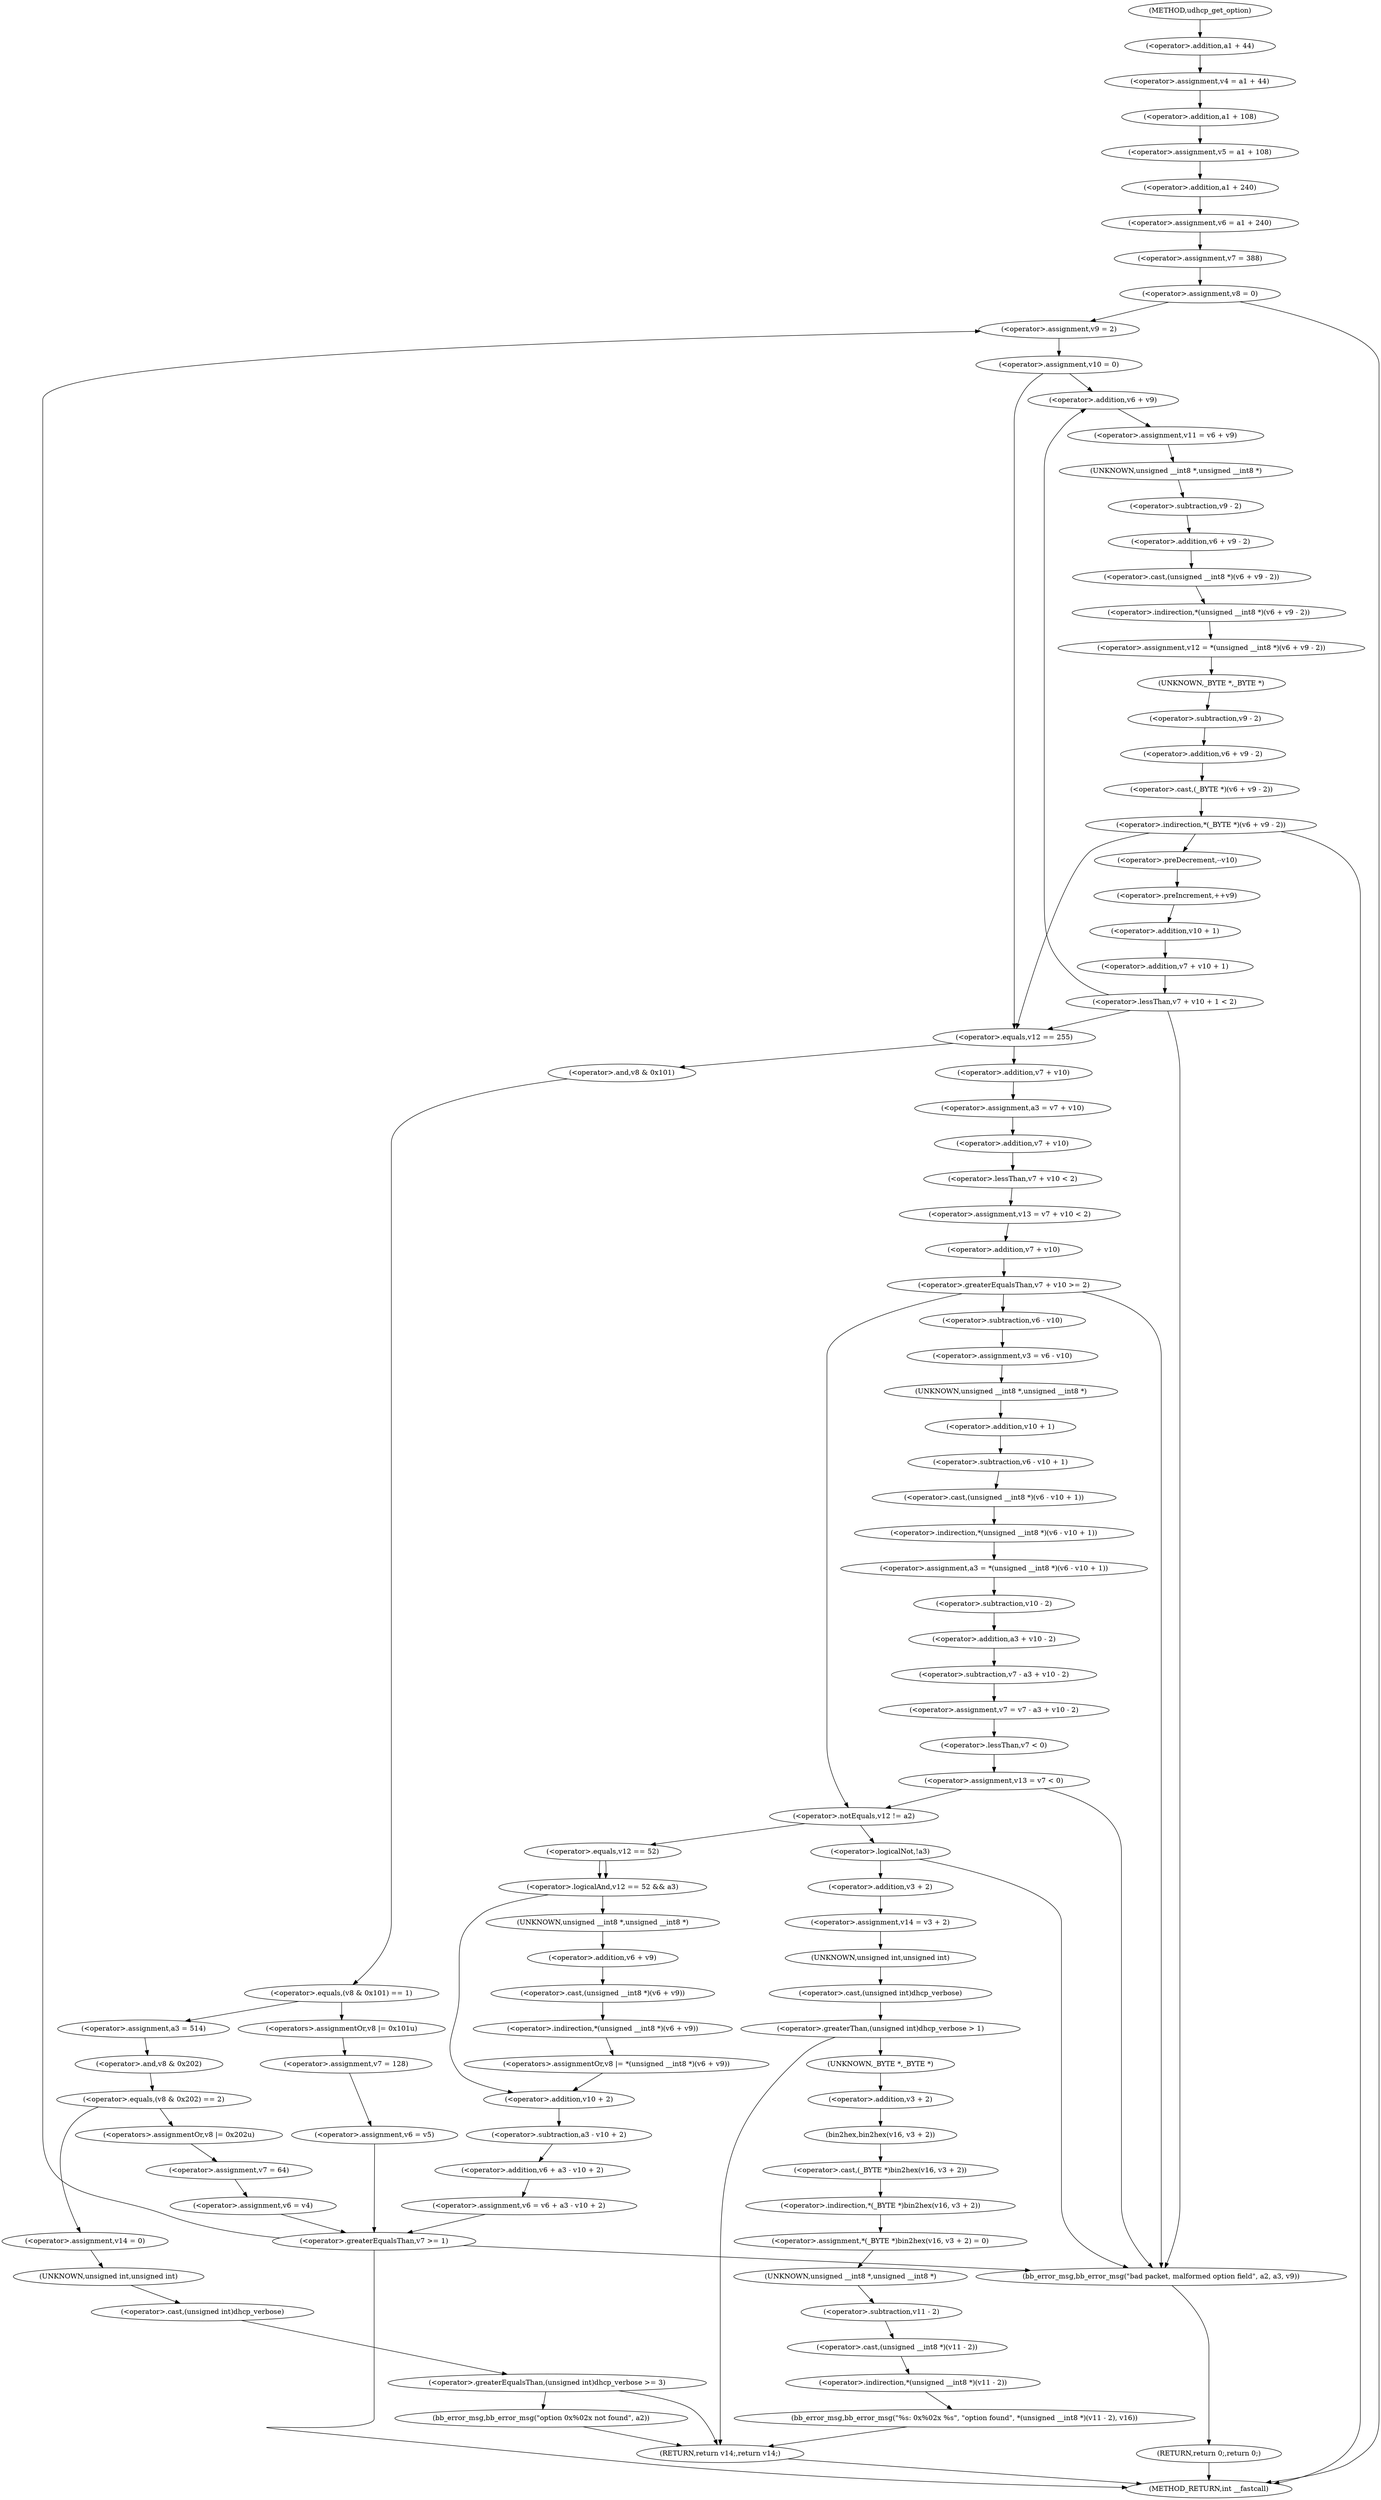 digraph udhcp_get_option {  
"1000132" [label = "(<operator>.assignment,v4 = a1 + 44)" ]
"1000134" [label = "(<operator>.addition,a1 + 44)" ]
"1000137" [label = "(<operator>.assignment,v5 = a1 + 108)" ]
"1000139" [label = "(<operator>.addition,a1 + 108)" ]
"1000142" [label = "(<operator>.assignment,v6 = a1 + 240)" ]
"1000144" [label = "(<operator>.addition,a1 + 240)" ]
"1000147" [label = "(<operator>.assignment,v7 = 388)" ]
"1000150" [label = "(<operator>.assignment,v8 = 0)" ]
"1000156" [label = "(<operator>.assignment,v9 = 2)" ]
"1000159" [label = "(<operator>.assignment,v10 = 0)" ]
"1000165" [label = "(<operator>.assignment,v11 = v6 + v9)" ]
"1000167" [label = "(<operator>.addition,v6 + v9)" ]
"1000170" [label = "(<operator>.assignment,v12 = *(unsigned __int8 *)(v6 + v9 - 2))" ]
"1000172" [label = "(<operator>.indirection,*(unsigned __int8 *)(v6 + v9 - 2))" ]
"1000173" [label = "(<operator>.cast,(unsigned __int8 *)(v6 + v9 - 2))" ]
"1000174" [label = "(UNKNOWN,unsigned __int8 *,unsigned __int8 *)" ]
"1000175" [label = "(<operator>.addition,v6 + v9 - 2)" ]
"1000177" [label = "(<operator>.subtraction,v9 - 2)" ]
"1000181" [label = "(<operator>.indirection,*(_BYTE *)(v6 + v9 - 2))" ]
"1000182" [label = "(<operator>.cast,(_BYTE *)(v6 + v9 - 2))" ]
"1000183" [label = "(UNKNOWN,_BYTE *,_BYTE *)" ]
"1000184" [label = "(<operator>.addition,v6 + v9 - 2)" ]
"1000186" [label = "(<operator>.subtraction,v9 - 2)" ]
"1000190" [label = "(<operator>.preDecrement,--v10)" ]
"1000192" [label = "(<operator>.preIncrement,++v9)" ]
"1000195" [label = "(<operator>.lessThan,v7 + v10 + 1 < 2)" ]
"1000196" [label = "(<operator>.addition,v7 + v10 + 1)" ]
"1000198" [label = "(<operator>.addition,v10 + 1)" ]
"1000204" [label = "(<operator>.equals,v12 == 255)" ]
"1000209" [label = "(<operator>.equals,(v8 & 0x101) == 1)" ]
"1000210" [label = "(<operator>.and,v8 & 0x101)" ]
"1000215" [label = "(<operators>.assignmentOr,v8 |= 0x101u)" ]
"1000218" [label = "(<operator>.assignment,v7 = 128)" ]
"1000221" [label = "(<operator>.assignment,v6 = v5)" ]
"1000225" [label = "(<operator>.assignment,a3 = 514)" ]
"1000229" [label = "(<operator>.equals,(v8 & 0x202) == 2)" ]
"1000230" [label = "(<operator>.and,v8 & 0x202)" ]
"1000235" [label = "(<operators>.assignmentOr,v8 |= 0x202u)" ]
"1000238" [label = "(<operator>.assignment,v7 = 64)" ]
"1000241" [label = "(<operator>.assignment,v6 = v4)" ]
"1000245" [label = "(<operator>.assignment,v14 = 0)" ]
"1000249" [label = "(<operator>.greaterEqualsThan,(unsigned int)dhcp_verbose >= 3)" ]
"1000250" [label = "(<operator>.cast,(unsigned int)dhcp_verbose)" ]
"1000251" [label = "(UNKNOWN,unsigned int,unsigned int)" ]
"1000254" [label = "(bb_error_msg,bb_error_msg(\"option 0x%02x not found\", a2))" ]
"1000259" [label = "(<operator>.assignment,a3 = v7 + v10)" ]
"1000261" [label = "(<operator>.addition,v7 + v10)" ]
"1000264" [label = "(<operator>.assignment,v13 = v7 + v10 < 2)" ]
"1000266" [label = "(<operator>.lessThan,v7 + v10 < 2)" ]
"1000267" [label = "(<operator>.addition,v7 + v10)" ]
"1000272" [label = "(<operator>.greaterEqualsThan,v7 + v10 >= 2)" ]
"1000273" [label = "(<operator>.addition,v7 + v10)" ]
"1000278" [label = "(<operator>.assignment,v3 = v6 - v10)" ]
"1000280" [label = "(<operator>.subtraction,v6 - v10)" ]
"1000283" [label = "(<operator>.assignment,a3 = *(unsigned __int8 *)(v6 - v10 + 1))" ]
"1000285" [label = "(<operator>.indirection,*(unsigned __int8 *)(v6 - v10 + 1))" ]
"1000286" [label = "(<operator>.cast,(unsigned __int8 *)(v6 - v10 + 1))" ]
"1000287" [label = "(UNKNOWN,unsigned __int8 *,unsigned __int8 *)" ]
"1000288" [label = "(<operator>.subtraction,v6 - v10 + 1)" ]
"1000290" [label = "(<operator>.addition,v10 + 1)" ]
"1000293" [label = "(<operator>.assignment,v7 = v7 - a3 + v10 - 2)" ]
"1000295" [label = "(<operator>.subtraction,v7 - a3 + v10 - 2)" ]
"1000297" [label = "(<operator>.addition,a3 + v10 - 2)" ]
"1000299" [label = "(<operator>.subtraction,v10 - 2)" ]
"1000302" [label = "(<operator>.assignment,v13 = v7 < 0)" ]
"1000304" [label = "(<operator>.lessThan,v7 < 0)" ]
"1000311" [label = "(<operator>.notEquals,v12 != a2)" ]
"1000316" [label = "(<operator>.logicalAnd,v12 == 52 && a3)" ]
"1000317" [label = "(<operator>.equals,v12 == 52)" ]
"1000321" [label = "(<operators>.assignmentOr,v8 |= *(unsigned __int8 *)(v6 + v9))" ]
"1000323" [label = "(<operator>.indirection,*(unsigned __int8 *)(v6 + v9))" ]
"1000324" [label = "(<operator>.cast,(unsigned __int8 *)(v6 + v9))" ]
"1000325" [label = "(UNKNOWN,unsigned __int8 *,unsigned __int8 *)" ]
"1000326" [label = "(<operator>.addition,v6 + v9)" ]
"1000329" [label = "(<operator>.assignment,v6 = v6 + a3 - v10 + 2)" ]
"1000331" [label = "(<operator>.addition,v6 + a3 - v10 + 2)" ]
"1000333" [label = "(<operator>.subtraction,a3 - v10 + 2)" ]
"1000335" [label = "(<operator>.addition,v10 + 2)" ]
"1000340" [label = "(<operator>.greaterEqualsThan,v7 >= 1)" ]
"1000346" [label = "(<operator>.logicalNot,!a3)" ]
"1000350" [label = "(bb_error_msg,bb_error_msg(\"bad packet, malformed option field\", a2, a3, v9))" ]
"1000355" [label = "(RETURN,return 0;,return 0;)" ]
"1000357" [label = "(<operator>.assignment,v14 = v3 + 2)" ]
"1000359" [label = "(<operator>.addition,v3 + 2)" ]
"1000363" [label = "(<operator>.greaterThan,(unsigned int)dhcp_verbose > 1)" ]
"1000364" [label = "(<operator>.cast,(unsigned int)dhcp_verbose)" ]
"1000365" [label = "(UNKNOWN,unsigned int,unsigned int)" ]
"1000369" [label = "(<operator>.assignment,*(_BYTE *)bin2hex(v16, v3 + 2) = 0)" ]
"1000370" [label = "(<operator>.indirection,*(_BYTE *)bin2hex(v16, v3 + 2))" ]
"1000371" [label = "(<operator>.cast,(_BYTE *)bin2hex(v16, v3 + 2))" ]
"1000372" [label = "(UNKNOWN,_BYTE *,_BYTE *)" ]
"1000373" [label = "(bin2hex,bin2hex(v16, v3 + 2))" ]
"1000375" [label = "(<operator>.addition,v3 + 2)" ]
"1000379" [label = "(bb_error_msg,bb_error_msg(\"%s: 0x%02x %s\", \"option found\", *(unsigned __int8 *)(v11 - 2), v16))" ]
"1000382" [label = "(<operator>.indirection,*(unsigned __int8 *)(v11 - 2))" ]
"1000383" [label = "(<operator>.cast,(unsigned __int8 *)(v11 - 2))" ]
"1000384" [label = "(UNKNOWN,unsigned __int8 *,unsigned __int8 *)" ]
"1000385" [label = "(<operator>.subtraction,v11 - 2)" ]
"1000389" [label = "(RETURN,return v14;,return v14;)" ]
"1000114" [label = "(METHOD,udhcp_get_option)" ]
"1000391" [label = "(METHOD_RETURN,int __fastcall)" ]
  "1000132" -> "1000139" 
  "1000134" -> "1000132" 
  "1000137" -> "1000144" 
  "1000139" -> "1000137" 
  "1000142" -> "1000147" 
  "1000144" -> "1000142" 
  "1000147" -> "1000150" 
  "1000150" -> "1000391" 
  "1000150" -> "1000156" 
  "1000156" -> "1000159" 
  "1000159" -> "1000167" 
  "1000159" -> "1000204" 
  "1000165" -> "1000174" 
  "1000167" -> "1000165" 
  "1000170" -> "1000183" 
  "1000172" -> "1000170" 
  "1000173" -> "1000172" 
  "1000174" -> "1000177" 
  "1000175" -> "1000173" 
  "1000177" -> "1000175" 
  "1000181" -> "1000391" 
  "1000181" -> "1000204" 
  "1000181" -> "1000190" 
  "1000182" -> "1000181" 
  "1000183" -> "1000186" 
  "1000184" -> "1000182" 
  "1000186" -> "1000184" 
  "1000190" -> "1000192" 
  "1000192" -> "1000198" 
  "1000195" -> "1000167" 
  "1000195" -> "1000204" 
  "1000195" -> "1000350" 
  "1000196" -> "1000195" 
  "1000198" -> "1000196" 
  "1000204" -> "1000210" 
  "1000204" -> "1000261" 
  "1000209" -> "1000215" 
  "1000209" -> "1000225" 
  "1000210" -> "1000209" 
  "1000215" -> "1000218" 
  "1000218" -> "1000221" 
  "1000221" -> "1000340" 
  "1000225" -> "1000230" 
  "1000229" -> "1000235" 
  "1000229" -> "1000245" 
  "1000230" -> "1000229" 
  "1000235" -> "1000238" 
  "1000238" -> "1000241" 
  "1000241" -> "1000340" 
  "1000245" -> "1000251" 
  "1000249" -> "1000254" 
  "1000249" -> "1000389" 
  "1000250" -> "1000249" 
  "1000251" -> "1000250" 
  "1000254" -> "1000389" 
  "1000259" -> "1000267" 
  "1000261" -> "1000259" 
  "1000264" -> "1000273" 
  "1000266" -> "1000264" 
  "1000267" -> "1000266" 
  "1000272" -> "1000280" 
  "1000272" -> "1000350" 
  "1000272" -> "1000311" 
  "1000273" -> "1000272" 
  "1000278" -> "1000287" 
  "1000280" -> "1000278" 
  "1000283" -> "1000299" 
  "1000285" -> "1000283" 
  "1000286" -> "1000285" 
  "1000287" -> "1000290" 
  "1000288" -> "1000286" 
  "1000290" -> "1000288" 
  "1000293" -> "1000304" 
  "1000295" -> "1000293" 
  "1000297" -> "1000295" 
  "1000299" -> "1000297" 
  "1000302" -> "1000350" 
  "1000302" -> "1000311" 
  "1000304" -> "1000302" 
  "1000311" -> "1000317" 
  "1000311" -> "1000346" 
  "1000316" -> "1000325" 
  "1000316" -> "1000335" 
  "1000317" -> "1000316" 
  "1000317" -> "1000316" 
  "1000321" -> "1000335" 
  "1000323" -> "1000321" 
  "1000324" -> "1000323" 
  "1000325" -> "1000326" 
  "1000326" -> "1000324" 
  "1000329" -> "1000340" 
  "1000331" -> "1000329" 
  "1000333" -> "1000331" 
  "1000335" -> "1000333" 
  "1000340" -> "1000391" 
  "1000340" -> "1000156" 
  "1000340" -> "1000350" 
  "1000346" -> "1000350" 
  "1000346" -> "1000359" 
  "1000350" -> "1000355" 
  "1000355" -> "1000391" 
  "1000357" -> "1000365" 
  "1000359" -> "1000357" 
  "1000363" -> "1000372" 
  "1000363" -> "1000389" 
  "1000364" -> "1000363" 
  "1000365" -> "1000364" 
  "1000369" -> "1000384" 
  "1000370" -> "1000369" 
  "1000371" -> "1000370" 
  "1000372" -> "1000375" 
  "1000373" -> "1000371" 
  "1000375" -> "1000373" 
  "1000379" -> "1000389" 
  "1000382" -> "1000379" 
  "1000383" -> "1000382" 
  "1000384" -> "1000385" 
  "1000385" -> "1000383" 
  "1000389" -> "1000391" 
  "1000114" -> "1000134" 
}
